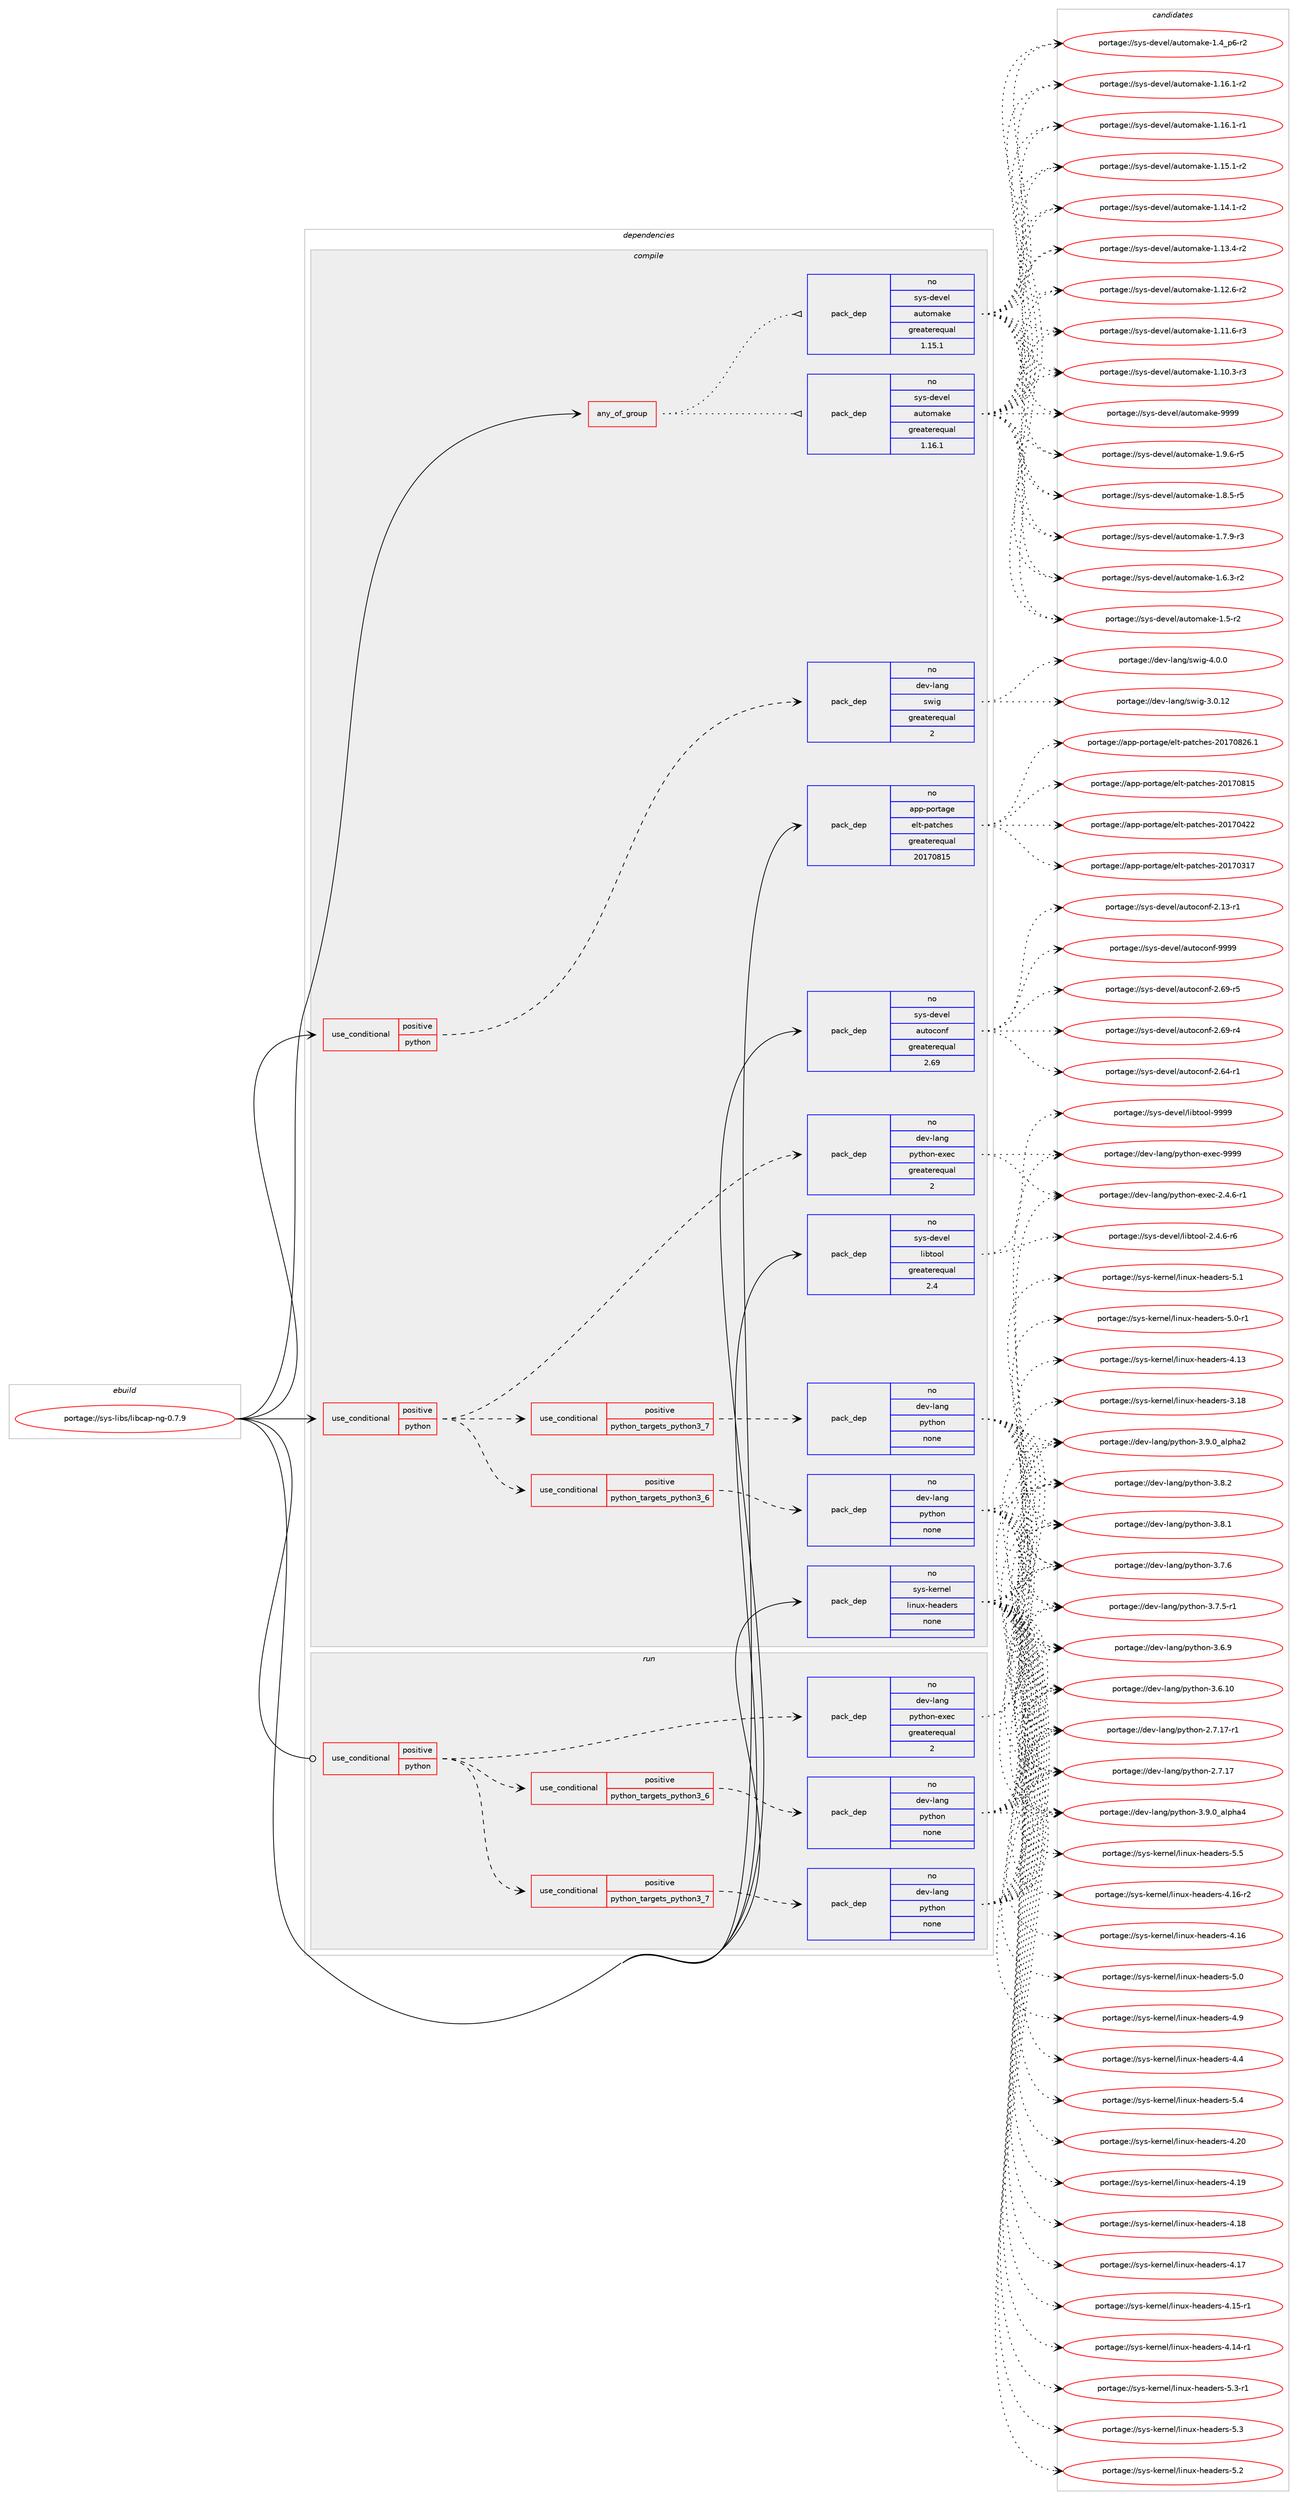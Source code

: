 digraph prolog {

# *************
# Graph options
# *************

newrank=true;
concentrate=true;
compound=true;
graph [rankdir=LR,fontname=Helvetica,fontsize=10,ranksep=1.5];#, ranksep=2.5, nodesep=0.2];
edge  [arrowhead=vee];
node  [fontname=Helvetica,fontsize=10];

# **********
# The ebuild
# **********

subgraph cluster_leftcol {
color=gray;
rank=same;
label=<<i>ebuild</i>>;
id [label="portage://sys-libs/libcap-ng-0.7.9", color=red, width=4, href="../sys-libs/libcap-ng-0.7.9.svg"];
}

# ****************
# The dependencies
# ****************

subgraph cluster_midcol {
color=gray;
label=<<i>dependencies</i>>;
subgraph cluster_compile {
fillcolor="#eeeeee";
style=filled;
label=<<i>compile</i>>;
subgraph any685 {
dependency26729 [label=<<TABLE BORDER="0" CELLBORDER="1" CELLSPACING="0" CELLPADDING="4"><TR><TD CELLPADDING="10">any_of_group</TD></TR></TABLE>>, shape=none, color=red];subgraph pack21420 {
dependency26730 [label=<<TABLE BORDER="0" CELLBORDER="1" CELLSPACING="0" CELLPADDING="4" WIDTH="220"><TR><TD ROWSPAN="6" CELLPADDING="30">pack_dep</TD></TR><TR><TD WIDTH="110">no</TD></TR><TR><TD>sys-devel</TD></TR><TR><TD>automake</TD></TR><TR><TD>greaterequal</TD></TR><TR><TD>1.16.1</TD></TR></TABLE>>, shape=none, color=blue];
}
dependency26729:e -> dependency26730:w [weight=20,style="dotted",arrowhead="oinv"];
subgraph pack21421 {
dependency26731 [label=<<TABLE BORDER="0" CELLBORDER="1" CELLSPACING="0" CELLPADDING="4" WIDTH="220"><TR><TD ROWSPAN="6" CELLPADDING="30">pack_dep</TD></TR><TR><TD WIDTH="110">no</TD></TR><TR><TD>sys-devel</TD></TR><TR><TD>automake</TD></TR><TR><TD>greaterequal</TD></TR><TR><TD>1.15.1</TD></TR></TABLE>>, shape=none, color=blue];
}
dependency26729:e -> dependency26731:w [weight=20,style="dotted",arrowhead="oinv"];
}
id:e -> dependency26729:w [weight=20,style="solid",arrowhead="vee"];
subgraph cond4601 {
dependency26732 [label=<<TABLE BORDER="0" CELLBORDER="1" CELLSPACING="0" CELLPADDING="4"><TR><TD ROWSPAN="3" CELLPADDING="10">use_conditional</TD></TR><TR><TD>positive</TD></TR><TR><TD>python</TD></TR></TABLE>>, shape=none, color=red];
subgraph cond4602 {
dependency26733 [label=<<TABLE BORDER="0" CELLBORDER="1" CELLSPACING="0" CELLPADDING="4"><TR><TD ROWSPAN="3" CELLPADDING="10">use_conditional</TD></TR><TR><TD>positive</TD></TR><TR><TD>python_targets_python3_6</TD></TR></TABLE>>, shape=none, color=red];
subgraph pack21422 {
dependency26734 [label=<<TABLE BORDER="0" CELLBORDER="1" CELLSPACING="0" CELLPADDING="4" WIDTH="220"><TR><TD ROWSPAN="6" CELLPADDING="30">pack_dep</TD></TR><TR><TD WIDTH="110">no</TD></TR><TR><TD>dev-lang</TD></TR><TR><TD>python</TD></TR><TR><TD>none</TD></TR><TR><TD></TD></TR></TABLE>>, shape=none, color=blue];
}
dependency26733:e -> dependency26734:w [weight=20,style="dashed",arrowhead="vee"];
}
dependency26732:e -> dependency26733:w [weight=20,style="dashed",arrowhead="vee"];
subgraph cond4603 {
dependency26735 [label=<<TABLE BORDER="0" CELLBORDER="1" CELLSPACING="0" CELLPADDING="4"><TR><TD ROWSPAN="3" CELLPADDING="10">use_conditional</TD></TR><TR><TD>positive</TD></TR><TR><TD>python_targets_python3_7</TD></TR></TABLE>>, shape=none, color=red];
subgraph pack21423 {
dependency26736 [label=<<TABLE BORDER="0" CELLBORDER="1" CELLSPACING="0" CELLPADDING="4" WIDTH="220"><TR><TD ROWSPAN="6" CELLPADDING="30">pack_dep</TD></TR><TR><TD WIDTH="110">no</TD></TR><TR><TD>dev-lang</TD></TR><TR><TD>python</TD></TR><TR><TD>none</TD></TR><TR><TD></TD></TR></TABLE>>, shape=none, color=blue];
}
dependency26735:e -> dependency26736:w [weight=20,style="dashed",arrowhead="vee"];
}
dependency26732:e -> dependency26735:w [weight=20,style="dashed",arrowhead="vee"];
subgraph pack21424 {
dependency26737 [label=<<TABLE BORDER="0" CELLBORDER="1" CELLSPACING="0" CELLPADDING="4" WIDTH="220"><TR><TD ROWSPAN="6" CELLPADDING="30">pack_dep</TD></TR><TR><TD WIDTH="110">no</TD></TR><TR><TD>dev-lang</TD></TR><TR><TD>python-exec</TD></TR><TR><TD>greaterequal</TD></TR><TR><TD>2</TD></TR></TABLE>>, shape=none, color=blue];
}
dependency26732:e -> dependency26737:w [weight=20,style="dashed",arrowhead="vee"];
}
id:e -> dependency26732:w [weight=20,style="solid",arrowhead="vee"];
subgraph cond4604 {
dependency26738 [label=<<TABLE BORDER="0" CELLBORDER="1" CELLSPACING="0" CELLPADDING="4"><TR><TD ROWSPAN="3" CELLPADDING="10">use_conditional</TD></TR><TR><TD>positive</TD></TR><TR><TD>python</TD></TR></TABLE>>, shape=none, color=red];
subgraph pack21425 {
dependency26739 [label=<<TABLE BORDER="0" CELLBORDER="1" CELLSPACING="0" CELLPADDING="4" WIDTH="220"><TR><TD ROWSPAN="6" CELLPADDING="30">pack_dep</TD></TR><TR><TD WIDTH="110">no</TD></TR><TR><TD>dev-lang</TD></TR><TR><TD>swig</TD></TR><TR><TD>greaterequal</TD></TR><TR><TD>2</TD></TR></TABLE>>, shape=none, color=blue];
}
dependency26738:e -> dependency26739:w [weight=20,style="dashed",arrowhead="vee"];
}
id:e -> dependency26738:w [weight=20,style="solid",arrowhead="vee"];
subgraph pack21426 {
dependency26740 [label=<<TABLE BORDER="0" CELLBORDER="1" CELLSPACING="0" CELLPADDING="4" WIDTH="220"><TR><TD ROWSPAN="6" CELLPADDING="30">pack_dep</TD></TR><TR><TD WIDTH="110">no</TD></TR><TR><TD>app-portage</TD></TR><TR><TD>elt-patches</TD></TR><TR><TD>greaterequal</TD></TR><TR><TD>20170815</TD></TR></TABLE>>, shape=none, color=blue];
}
id:e -> dependency26740:w [weight=20,style="solid",arrowhead="vee"];
subgraph pack21427 {
dependency26741 [label=<<TABLE BORDER="0" CELLBORDER="1" CELLSPACING="0" CELLPADDING="4" WIDTH="220"><TR><TD ROWSPAN="6" CELLPADDING="30">pack_dep</TD></TR><TR><TD WIDTH="110">no</TD></TR><TR><TD>sys-devel</TD></TR><TR><TD>autoconf</TD></TR><TR><TD>greaterequal</TD></TR><TR><TD>2.69</TD></TR></TABLE>>, shape=none, color=blue];
}
id:e -> dependency26741:w [weight=20,style="solid",arrowhead="vee"];
subgraph pack21428 {
dependency26742 [label=<<TABLE BORDER="0" CELLBORDER="1" CELLSPACING="0" CELLPADDING="4" WIDTH="220"><TR><TD ROWSPAN="6" CELLPADDING="30">pack_dep</TD></TR><TR><TD WIDTH="110">no</TD></TR><TR><TD>sys-devel</TD></TR><TR><TD>libtool</TD></TR><TR><TD>greaterequal</TD></TR><TR><TD>2.4</TD></TR></TABLE>>, shape=none, color=blue];
}
id:e -> dependency26742:w [weight=20,style="solid",arrowhead="vee"];
subgraph pack21429 {
dependency26743 [label=<<TABLE BORDER="0" CELLBORDER="1" CELLSPACING="0" CELLPADDING="4" WIDTH="220"><TR><TD ROWSPAN="6" CELLPADDING="30">pack_dep</TD></TR><TR><TD WIDTH="110">no</TD></TR><TR><TD>sys-kernel</TD></TR><TR><TD>linux-headers</TD></TR><TR><TD>none</TD></TR><TR><TD></TD></TR></TABLE>>, shape=none, color=blue];
}
id:e -> dependency26743:w [weight=20,style="solid",arrowhead="vee"];
}
subgraph cluster_compileandrun {
fillcolor="#eeeeee";
style=filled;
label=<<i>compile and run</i>>;
}
subgraph cluster_run {
fillcolor="#eeeeee";
style=filled;
label=<<i>run</i>>;
subgraph cond4605 {
dependency26744 [label=<<TABLE BORDER="0" CELLBORDER="1" CELLSPACING="0" CELLPADDING="4"><TR><TD ROWSPAN="3" CELLPADDING="10">use_conditional</TD></TR><TR><TD>positive</TD></TR><TR><TD>python</TD></TR></TABLE>>, shape=none, color=red];
subgraph cond4606 {
dependency26745 [label=<<TABLE BORDER="0" CELLBORDER="1" CELLSPACING="0" CELLPADDING="4"><TR><TD ROWSPAN="3" CELLPADDING="10">use_conditional</TD></TR><TR><TD>positive</TD></TR><TR><TD>python_targets_python3_6</TD></TR></TABLE>>, shape=none, color=red];
subgraph pack21430 {
dependency26746 [label=<<TABLE BORDER="0" CELLBORDER="1" CELLSPACING="0" CELLPADDING="4" WIDTH="220"><TR><TD ROWSPAN="6" CELLPADDING="30">pack_dep</TD></TR><TR><TD WIDTH="110">no</TD></TR><TR><TD>dev-lang</TD></TR><TR><TD>python</TD></TR><TR><TD>none</TD></TR><TR><TD></TD></TR></TABLE>>, shape=none, color=blue];
}
dependency26745:e -> dependency26746:w [weight=20,style="dashed",arrowhead="vee"];
}
dependency26744:e -> dependency26745:w [weight=20,style="dashed",arrowhead="vee"];
subgraph cond4607 {
dependency26747 [label=<<TABLE BORDER="0" CELLBORDER="1" CELLSPACING="0" CELLPADDING="4"><TR><TD ROWSPAN="3" CELLPADDING="10">use_conditional</TD></TR><TR><TD>positive</TD></TR><TR><TD>python_targets_python3_7</TD></TR></TABLE>>, shape=none, color=red];
subgraph pack21431 {
dependency26748 [label=<<TABLE BORDER="0" CELLBORDER="1" CELLSPACING="0" CELLPADDING="4" WIDTH="220"><TR><TD ROWSPAN="6" CELLPADDING="30">pack_dep</TD></TR><TR><TD WIDTH="110">no</TD></TR><TR><TD>dev-lang</TD></TR><TR><TD>python</TD></TR><TR><TD>none</TD></TR><TR><TD></TD></TR></TABLE>>, shape=none, color=blue];
}
dependency26747:e -> dependency26748:w [weight=20,style="dashed",arrowhead="vee"];
}
dependency26744:e -> dependency26747:w [weight=20,style="dashed",arrowhead="vee"];
subgraph pack21432 {
dependency26749 [label=<<TABLE BORDER="0" CELLBORDER="1" CELLSPACING="0" CELLPADDING="4" WIDTH="220"><TR><TD ROWSPAN="6" CELLPADDING="30">pack_dep</TD></TR><TR><TD WIDTH="110">no</TD></TR><TR><TD>dev-lang</TD></TR><TR><TD>python-exec</TD></TR><TR><TD>greaterequal</TD></TR><TR><TD>2</TD></TR></TABLE>>, shape=none, color=blue];
}
dependency26744:e -> dependency26749:w [weight=20,style="dashed",arrowhead="vee"];
}
id:e -> dependency26744:w [weight=20,style="solid",arrowhead="odot"];
}
}

# **************
# The candidates
# **************

subgraph cluster_choices {
rank=same;
color=gray;
label=<<i>candidates</i>>;

subgraph choice21420 {
color=black;
nodesep=1;
choice115121115451001011181011084797117116111109971071014557575757 [label="portage://sys-devel/automake-9999", color=red, width=4,href="../sys-devel/automake-9999.svg"];
choice115121115451001011181011084797117116111109971071014549465746544511453 [label="portage://sys-devel/automake-1.9.6-r5", color=red, width=4,href="../sys-devel/automake-1.9.6-r5.svg"];
choice115121115451001011181011084797117116111109971071014549465646534511453 [label="portage://sys-devel/automake-1.8.5-r5", color=red, width=4,href="../sys-devel/automake-1.8.5-r5.svg"];
choice115121115451001011181011084797117116111109971071014549465546574511451 [label="portage://sys-devel/automake-1.7.9-r3", color=red, width=4,href="../sys-devel/automake-1.7.9-r3.svg"];
choice115121115451001011181011084797117116111109971071014549465446514511450 [label="portage://sys-devel/automake-1.6.3-r2", color=red, width=4,href="../sys-devel/automake-1.6.3-r2.svg"];
choice11512111545100101118101108479711711611110997107101454946534511450 [label="portage://sys-devel/automake-1.5-r2", color=red, width=4,href="../sys-devel/automake-1.5-r2.svg"];
choice115121115451001011181011084797117116111109971071014549465295112544511450 [label="portage://sys-devel/automake-1.4_p6-r2", color=red, width=4,href="../sys-devel/automake-1.4_p6-r2.svg"];
choice11512111545100101118101108479711711611110997107101454946495446494511450 [label="portage://sys-devel/automake-1.16.1-r2", color=red, width=4,href="../sys-devel/automake-1.16.1-r2.svg"];
choice11512111545100101118101108479711711611110997107101454946495446494511449 [label="portage://sys-devel/automake-1.16.1-r1", color=red, width=4,href="../sys-devel/automake-1.16.1-r1.svg"];
choice11512111545100101118101108479711711611110997107101454946495346494511450 [label="portage://sys-devel/automake-1.15.1-r2", color=red, width=4,href="../sys-devel/automake-1.15.1-r2.svg"];
choice11512111545100101118101108479711711611110997107101454946495246494511450 [label="portage://sys-devel/automake-1.14.1-r2", color=red, width=4,href="../sys-devel/automake-1.14.1-r2.svg"];
choice11512111545100101118101108479711711611110997107101454946495146524511450 [label="portage://sys-devel/automake-1.13.4-r2", color=red, width=4,href="../sys-devel/automake-1.13.4-r2.svg"];
choice11512111545100101118101108479711711611110997107101454946495046544511450 [label="portage://sys-devel/automake-1.12.6-r2", color=red, width=4,href="../sys-devel/automake-1.12.6-r2.svg"];
choice11512111545100101118101108479711711611110997107101454946494946544511451 [label="portage://sys-devel/automake-1.11.6-r3", color=red, width=4,href="../sys-devel/automake-1.11.6-r3.svg"];
choice11512111545100101118101108479711711611110997107101454946494846514511451 [label="portage://sys-devel/automake-1.10.3-r3", color=red, width=4,href="../sys-devel/automake-1.10.3-r3.svg"];
dependency26730:e -> choice115121115451001011181011084797117116111109971071014557575757:w [style=dotted,weight="100"];
dependency26730:e -> choice115121115451001011181011084797117116111109971071014549465746544511453:w [style=dotted,weight="100"];
dependency26730:e -> choice115121115451001011181011084797117116111109971071014549465646534511453:w [style=dotted,weight="100"];
dependency26730:e -> choice115121115451001011181011084797117116111109971071014549465546574511451:w [style=dotted,weight="100"];
dependency26730:e -> choice115121115451001011181011084797117116111109971071014549465446514511450:w [style=dotted,weight="100"];
dependency26730:e -> choice11512111545100101118101108479711711611110997107101454946534511450:w [style=dotted,weight="100"];
dependency26730:e -> choice115121115451001011181011084797117116111109971071014549465295112544511450:w [style=dotted,weight="100"];
dependency26730:e -> choice11512111545100101118101108479711711611110997107101454946495446494511450:w [style=dotted,weight="100"];
dependency26730:e -> choice11512111545100101118101108479711711611110997107101454946495446494511449:w [style=dotted,weight="100"];
dependency26730:e -> choice11512111545100101118101108479711711611110997107101454946495346494511450:w [style=dotted,weight="100"];
dependency26730:e -> choice11512111545100101118101108479711711611110997107101454946495246494511450:w [style=dotted,weight="100"];
dependency26730:e -> choice11512111545100101118101108479711711611110997107101454946495146524511450:w [style=dotted,weight="100"];
dependency26730:e -> choice11512111545100101118101108479711711611110997107101454946495046544511450:w [style=dotted,weight="100"];
dependency26730:e -> choice11512111545100101118101108479711711611110997107101454946494946544511451:w [style=dotted,weight="100"];
dependency26730:e -> choice11512111545100101118101108479711711611110997107101454946494846514511451:w [style=dotted,weight="100"];
}
subgraph choice21421 {
color=black;
nodesep=1;
choice115121115451001011181011084797117116111109971071014557575757 [label="portage://sys-devel/automake-9999", color=red, width=4,href="../sys-devel/automake-9999.svg"];
choice115121115451001011181011084797117116111109971071014549465746544511453 [label="portage://sys-devel/automake-1.9.6-r5", color=red, width=4,href="../sys-devel/automake-1.9.6-r5.svg"];
choice115121115451001011181011084797117116111109971071014549465646534511453 [label="portage://sys-devel/automake-1.8.5-r5", color=red, width=4,href="../sys-devel/automake-1.8.5-r5.svg"];
choice115121115451001011181011084797117116111109971071014549465546574511451 [label="portage://sys-devel/automake-1.7.9-r3", color=red, width=4,href="../sys-devel/automake-1.7.9-r3.svg"];
choice115121115451001011181011084797117116111109971071014549465446514511450 [label="portage://sys-devel/automake-1.6.3-r2", color=red, width=4,href="../sys-devel/automake-1.6.3-r2.svg"];
choice11512111545100101118101108479711711611110997107101454946534511450 [label="portage://sys-devel/automake-1.5-r2", color=red, width=4,href="../sys-devel/automake-1.5-r2.svg"];
choice115121115451001011181011084797117116111109971071014549465295112544511450 [label="portage://sys-devel/automake-1.4_p6-r2", color=red, width=4,href="../sys-devel/automake-1.4_p6-r2.svg"];
choice11512111545100101118101108479711711611110997107101454946495446494511450 [label="portage://sys-devel/automake-1.16.1-r2", color=red, width=4,href="../sys-devel/automake-1.16.1-r2.svg"];
choice11512111545100101118101108479711711611110997107101454946495446494511449 [label="portage://sys-devel/automake-1.16.1-r1", color=red, width=4,href="../sys-devel/automake-1.16.1-r1.svg"];
choice11512111545100101118101108479711711611110997107101454946495346494511450 [label="portage://sys-devel/automake-1.15.1-r2", color=red, width=4,href="../sys-devel/automake-1.15.1-r2.svg"];
choice11512111545100101118101108479711711611110997107101454946495246494511450 [label="portage://sys-devel/automake-1.14.1-r2", color=red, width=4,href="../sys-devel/automake-1.14.1-r2.svg"];
choice11512111545100101118101108479711711611110997107101454946495146524511450 [label="portage://sys-devel/automake-1.13.4-r2", color=red, width=4,href="../sys-devel/automake-1.13.4-r2.svg"];
choice11512111545100101118101108479711711611110997107101454946495046544511450 [label="portage://sys-devel/automake-1.12.6-r2", color=red, width=4,href="../sys-devel/automake-1.12.6-r2.svg"];
choice11512111545100101118101108479711711611110997107101454946494946544511451 [label="portage://sys-devel/automake-1.11.6-r3", color=red, width=4,href="../sys-devel/automake-1.11.6-r3.svg"];
choice11512111545100101118101108479711711611110997107101454946494846514511451 [label="portage://sys-devel/automake-1.10.3-r3", color=red, width=4,href="../sys-devel/automake-1.10.3-r3.svg"];
dependency26731:e -> choice115121115451001011181011084797117116111109971071014557575757:w [style=dotted,weight="100"];
dependency26731:e -> choice115121115451001011181011084797117116111109971071014549465746544511453:w [style=dotted,weight="100"];
dependency26731:e -> choice115121115451001011181011084797117116111109971071014549465646534511453:w [style=dotted,weight="100"];
dependency26731:e -> choice115121115451001011181011084797117116111109971071014549465546574511451:w [style=dotted,weight="100"];
dependency26731:e -> choice115121115451001011181011084797117116111109971071014549465446514511450:w [style=dotted,weight="100"];
dependency26731:e -> choice11512111545100101118101108479711711611110997107101454946534511450:w [style=dotted,weight="100"];
dependency26731:e -> choice115121115451001011181011084797117116111109971071014549465295112544511450:w [style=dotted,weight="100"];
dependency26731:e -> choice11512111545100101118101108479711711611110997107101454946495446494511450:w [style=dotted,weight="100"];
dependency26731:e -> choice11512111545100101118101108479711711611110997107101454946495446494511449:w [style=dotted,weight="100"];
dependency26731:e -> choice11512111545100101118101108479711711611110997107101454946495346494511450:w [style=dotted,weight="100"];
dependency26731:e -> choice11512111545100101118101108479711711611110997107101454946495246494511450:w [style=dotted,weight="100"];
dependency26731:e -> choice11512111545100101118101108479711711611110997107101454946495146524511450:w [style=dotted,weight="100"];
dependency26731:e -> choice11512111545100101118101108479711711611110997107101454946495046544511450:w [style=dotted,weight="100"];
dependency26731:e -> choice11512111545100101118101108479711711611110997107101454946494946544511451:w [style=dotted,weight="100"];
dependency26731:e -> choice11512111545100101118101108479711711611110997107101454946494846514511451:w [style=dotted,weight="100"];
}
subgraph choice21422 {
color=black;
nodesep=1;
choice10010111845108971101034711212111610411111045514657464895971081121049752 [label="portage://dev-lang/python-3.9.0_alpha4", color=red, width=4,href="../dev-lang/python-3.9.0_alpha4.svg"];
choice10010111845108971101034711212111610411111045514657464895971081121049750 [label="portage://dev-lang/python-3.9.0_alpha2", color=red, width=4,href="../dev-lang/python-3.9.0_alpha2.svg"];
choice100101118451089711010347112121116104111110455146564650 [label="portage://dev-lang/python-3.8.2", color=red, width=4,href="../dev-lang/python-3.8.2.svg"];
choice100101118451089711010347112121116104111110455146564649 [label="portage://dev-lang/python-3.8.1", color=red, width=4,href="../dev-lang/python-3.8.1.svg"];
choice100101118451089711010347112121116104111110455146554654 [label="portage://dev-lang/python-3.7.6", color=red, width=4,href="../dev-lang/python-3.7.6.svg"];
choice1001011184510897110103471121211161041111104551465546534511449 [label="portage://dev-lang/python-3.7.5-r1", color=red, width=4,href="../dev-lang/python-3.7.5-r1.svg"];
choice100101118451089711010347112121116104111110455146544657 [label="portage://dev-lang/python-3.6.9", color=red, width=4,href="../dev-lang/python-3.6.9.svg"];
choice10010111845108971101034711212111610411111045514654464948 [label="portage://dev-lang/python-3.6.10", color=red, width=4,href="../dev-lang/python-3.6.10.svg"];
choice100101118451089711010347112121116104111110455046554649554511449 [label="portage://dev-lang/python-2.7.17-r1", color=red, width=4,href="../dev-lang/python-2.7.17-r1.svg"];
choice10010111845108971101034711212111610411111045504655464955 [label="portage://dev-lang/python-2.7.17", color=red, width=4,href="../dev-lang/python-2.7.17.svg"];
dependency26734:e -> choice10010111845108971101034711212111610411111045514657464895971081121049752:w [style=dotted,weight="100"];
dependency26734:e -> choice10010111845108971101034711212111610411111045514657464895971081121049750:w [style=dotted,weight="100"];
dependency26734:e -> choice100101118451089711010347112121116104111110455146564650:w [style=dotted,weight="100"];
dependency26734:e -> choice100101118451089711010347112121116104111110455146564649:w [style=dotted,weight="100"];
dependency26734:e -> choice100101118451089711010347112121116104111110455146554654:w [style=dotted,weight="100"];
dependency26734:e -> choice1001011184510897110103471121211161041111104551465546534511449:w [style=dotted,weight="100"];
dependency26734:e -> choice100101118451089711010347112121116104111110455146544657:w [style=dotted,weight="100"];
dependency26734:e -> choice10010111845108971101034711212111610411111045514654464948:w [style=dotted,weight="100"];
dependency26734:e -> choice100101118451089711010347112121116104111110455046554649554511449:w [style=dotted,weight="100"];
dependency26734:e -> choice10010111845108971101034711212111610411111045504655464955:w [style=dotted,weight="100"];
}
subgraph choice21423 {
color=black;
nodesep=1;
choice10010111845108971101034711212111610411111045514657464895971081121049752 [label="portage://dev-lang/python-3.9.0_alpha4", color=red, width=4,href="../dev-lang/python-3.9.0_alpha4.svg"];
choice10010111845108971101034711212111610411111045514657464895971081121049750 [label="portage://dev-lang/python-3.9.0_alpha2", color=red, width=4,href="../dev-lang/python-3.9.0_alpha2.svg"];
choice100101118451089711010347112121116104111110455146564650 [label="portage://dev-lang/python-3.8.2", color=red, width=4,href="../dev-lang/python-3.8.2.svg"];
choice100101118451089711010347112121116104111110455146564649 [label="portage://dev-lang/python-3.8.1", color=red, width=4,href="../dev-lang/python-3.8.1.svg"];
choice100101118451089711010347112121116104111110455146554654 [label="portage://dev-lang/python-3.7.6", color=red, width=4,href="../dev-lang/python-3.7.6.svg"];
choice1001011184510897110103471121211161041111104551465546534511449 [label="portage://dev-lang/python-3.7.5-r1", color=red, width=4,href="../dev-lang/python-3.7.5-r1.svg"];
choice100101118451089711010347112121116104111110455146544657 [label="portage://dev-lang/python-3.6.9", color=red, width=4,href="../dev-lang/python-3.6.9.svg"];
choice10010111845108971101034711212111610411111045514654464948 [label="portage://dev-lang/python-3.6.10", color=red, width=4,href="../dev-lang/python-3.6.10.svg"];
choice100101118451089711010347112121116104111110455046554649554511449 [label="portage://dev-lang/python-2.7.17-r1", color=red, width=4,href="../dev-lang/python-2.7.17-r1.svg"];
choice10010111845108971101034711212111610411111045504655464955 [label="portage://dev-lang/python-2.7.17", color=red, width=4,href="../dev-lang/python-2.7.17.svg"];
dependency26736:e -> choice10010111845108971101034711212111610411111045514657464895971081121049752:w [style=dotted,weight="100"];
dependency26736:e -> choice10010111845108971101034711212111610411111045514657464895971081121049750:w [style=dotted,weight="100"];
dependency26736:e -> choice100101118451089711010347112121116104111110455146564650:w [style=dotted,weight="100"];
dependency26736:e -> choice100101118451089711010347112121116104111110455146564649:w [style=dotted,weight="100"];
dependency26736:e -> choice100101118451089711010347112121116104111110455146554654:w [style=dotted,weight="100"];
dependency26736:e -> choice1001011184510897110103471121211161041111104551465546534511449:w [style=dotted,weight="100"];
dependency26736:e -> choice100101118451089711010347112121116104111110455146544657:w [style=dotted,weight="100"];
dependency26736:e -> choice10010111845108971101034711212111610411111045514654464948:w [style=dotted,weight="100"];
dependency26736:e -> choice100101118451089711010347112121116104111110455046554649554511449:w [style=dotted,weight="100"];
dependency26736:e -> choice10010111845108971101034711212111610411111045504655464955:w [style=dotted,weight="100"];
}
subgraph choice21424 {
color=black;
nodesep=1;
choice10010111845108971101034711212111610411111045101120101994557575757 [label="portage://dev-lang/python-exec-9999", color=red, width=4,href="../dev-lang/python-exec-9999.svg"];
choice10010111845108971101034711212111610411111045101120101994550465246544511449 [label="portage://dev-lang/python-exec-2.4.6-r1", color=red, width=4,href="../dev-lang/python-exec-2.4.6-r1.svg"];
dependency26737:e -> choice10010111845108971101034711212111610411111045101120101994557575757:w [style=dotted,weight="100"];
dependency26737:e -> choice10010111845108971101034711212111610411111045101120101994550465246544511449:w [style=dotted,weight="100"];
}
subgraph choice21425 {
color=black;
nodesep=1;
choice100101118451089711010347115119105103455246484648 [label="portage://dev-lang/swig-4.0.0", color=red, width=4,href="../dev-lang/swig-4.0.0.svg"];
choice10010111845108971101034711511910510345514648464950 [label="portage://dev-lang/swig-3.0.12", color=red, width=4,href="../dev-lang/swig-3.0.12.svg"];
dependency26739:e -> choice100101118451089711010347115119105103455246484648:w [style=dotted,weight="100"];
dependency26739:e -> choice10010111845108971101034711511910510345514648464950:w [style=dotted,weight="100"];
}
subgraph choice21426 {
color=black;
nodesep=1;
choice971121124511211111411697103101471011081164511297116991041011154550484955485650544649 [label="portage://app-portage/elt-patches-20170826.1", color=red, width=4,href="../app-portage/elt-patches-20170826.1.svg"];
choice97112112451121111141169710310147101108116451129711699104101115455048495548564953 [label="portage://app-portage/elt-patches-20170815", color=red, width=4,href="../app-portage/elt-patches-20170815.svg"];
choice97112112451121111141169710310147101108116451129711699104101115455048495548525050 [label="portage://app-portage/elt-patches-20170422", color=red, width=4,href="../app-portage/elt-patches-20170422.svg"];
choice97112112451121111141169710310147101108116451129711699104101115455048495548514955 [label="portage://app-portage/elt-patches-20170317", color=red, width=4,href="../app-portage/elt-patches-20170317.svg"];
dependency26740:e -> choice971121124511211111411697103101471011081164511297116991041011154550484955485650544649:w [style=dotted,weight="100"];
dependency26740:e -> choice97112112451121111141169710310147101108116451129711699104101115455048495548564953:w [style=dotted,weight="100"];
dependency26740:e -> choice97112112451121111141169710310147101108116451129711699104101115455048495548525050:w [style=dotted,weight="100"];
dependency26740:e -> choice97112112451121111141169710310147101108116451129711699104101115455048495548514955:w [style=dotted,weight="100"];
}
subgraph choice21427 {
color=black;
nodesep=1;
choice115121115451001011181011084797117116111991111101024557575757 [label="portage://sys-devel/autoconf-9999", color=red, width=4,href="../sys-devel/autoconf-9999.svg"];
choice1151211154510010111810110847971171161119911111010245504654574511453 [label="portage://sys-devel/autoconf-2.69-r5", color=red, width=4,href="../sys-devel/autoconf-2.69-r5.svg"];
choice1151211154510010111810110847971171161119911111010245504654574511452 [label="portage://sys-devel/autoconf-2.69-r4", color=red, width=4,href="../sys-devel/autoconf-2.69-r4.svg"];
choice1151211154510010111810110847971171161119911111010245504654524511449 [label="portage://sys-devel/autoconf-2.64-r1", color=red, width=4,href="../sys-devel/autoconf-2.64-r1.svg"];
choice1151211154510010111810110847971171161119911111010245504649514511449 [label="portage://sys-devel/autoconf-2.13-r1", color=red, width=4,href="../sys-devel/autoconf-2.13-r1.svg"];
dependency26741:e -> choice115121115451001011181011084797117116111991111101024557575757:w [style=dotted,weight="100"];
dependency26741:e -> choice1151211154510010111810110847971171161119911111010245504654574511453:w [style=dotted,weight="100"];
dependency26741:e -> choice1151211154510010111810110847971171161119911111010245504654574511452:w [style=dotted,weight="100"];
dependency26741:e -> choice1151211154510010111810110847971171161119911111010245504654524511449:w [style=dotted,weight="100"];
dependency26741:e -> choice1151211154510010111810110847971171161119911111010245504649514511449:w [style=dotted,weight="100"];
}
subgraph choice21428 {
color=black;
nodesep=1;
choice1151211154510010111810110847108105981161111111084557575757 [label="portage://sys-devel/libtool-9999", color=red, width=4,href="../sys-devel/libtool-9999.svg"];
choice1151211154510010111810110847108105981161111111084550465246544511454 [label="portage://sys-devel/libtool-2.4.6-r6", color=red, width=4,href="../sys-devel/libtool-2.4.6-r6.svg"];
dependency26742:e -> choice1151211154510010111810110847108105981161111111084557575757:w [style=dotted,weight="100"];
dependency26742:e -> choice1151211154510010111810110847108105981161111111084550465246544511454:w [style=dotted,weight="100"];
}
subgraph choice21429 {
color=black;
nodesep=1;
choice1151211154510710111411010110847108105110117120451041019710010111411545534653 [label="portage://sys-kernel/linux-headers-5.5", color=red, width=4,href="../sys-kernel/linux-headers-5.5.svg"];
choice1151211154510710111411010110847108105110117120451041019710010111411545534652 [label="portage://sys-kernel/linux-headers-5.4", color=red, width=4,href="../sys-kernel/linux-headers-5.4.svg"];
choice11512111545107101114110101108471081051101171204510410197100101114115455346514511449 [label="portage://sys-kernel/linux-headers-5.3-r1", color=red, width=4,href="../sys-kernel/linux-headers-5.3-r1.svg"];
choice1151211154510710111411010110847108105110117120451041019710010111411545534651 [label="portage://sys-kernel/linux-headers-5.3", color=red, width=4,href="../sys-kernel/linux-headers-5.3.svg"];
choice1151211154510710111411010110847108105110117120451041019710010111411545534650 [label="portage://sys-kernel/linux-headers-5.2", color=red, width=4,href="../sys-kernel/linux-headers-5.2.svg"];
choice1151211154510710111411010110847108105110117120451041019710010111411545534649 [label="portage://sys-kernel/linux-headers-5.1", color=red, width=4,href="../sys-kernel/linux-headers-5.1.svg"];
choice11512111545107101114110101108471081051101171204510410197100101114115455346484511449 [label="portage://sys-kernel/linux-headers-5.0-r1", color=red, width=4,href="../sys-kernel/linux-headers-5.0-r1.svg"];
choice1151211154510710111411010110847108105110117120451041019710010111411545534648 [label="portage://sys-kernel/linux-headers-5.0", color=red, width=4,href="../sys-kernel/linux-headers-5.0.svg"];
choice1151211154510710111411010110847108105110117120451041019710010111411545524657 [label="portage://sys-kernel/linux-headers-4.9", color=red, width=4,href="../sys-kernel/linux-headers-4.9.svg"];
choice1151211154510710111411010110847108105110117120451041019710010111411545524652 [label="portage://sys-kernel/linux-headers-4.4", color=red, width=4,href="../sys-kernel/linux-headers-4.4.svg"];
choice115121115451071011141101011084710810511011712045104101971001011141154552465048 [label="portage://sys-kernel/linux-headers-4.20", color=red, width=4,href="../sys-kernel/linux-headers-4.20.svg"];
choice115121115451071011141101011084710810511011712045104101971001011141154552464957 [label="portage://sys-kernel/linux-headers-4.19", color=red, width=4,href="../sys-kernel/linux-headers-4.19.svg"];
choice115121115451071011141101011084710810511011712045104101971001011141154552464956 [label="portage://sys-kernel/linux-headers-4.18", color=red, width=4,href="../sys-kernel/linux-headers-4.18.svg"];
choice115121115451071011141101011084710810511011712045104101971001011141154552464955 [label="portage://sys-kernel/linux-headers-4.17", color=red, width=4,href="../sys-kernel/linux-headers-4.17.svg"];
choice1151211154510710111411010110847108105110117120451041019710010111411545524649544511450 [label="portage://sys-kernel/linux-headers-4.16-r2", color=red, width=4,href="../sys-kernel/linux-headers-4.16-r2.svg"];
choice115121115451071011141101011084710810511011712045104101971001011141154552464954 [label="portage://sys-kernel/linux-headers-4.16", color=red, width=4,href="../sys-kernel/linux-headers-4.16.svg"];
choice1151211154510710111411010110847108105110117120451041019710010111411545524649534511449 [label="portage://sys-kernel/linux-headers-4.15-r1", color=red, width=4,href="../sys-kernel/linux-headers-4.15-r1.svg"];
choice1151211154510710111411010110847108105110117120451041019710010111411545524649524511449 [label="portage://sys-kernel/linux-headers-4.14-r1", color=red, width=4,href="../sys-kernel/linux-headers-4.14-r1.svg"];
choice115121115451071011141101011084710810511011712045104101971001011141154552464951 [label="portage://sys-kernel/linux-headers-4.13", color=red, width=4,href="../sys-kernel/linux-headers-4.13.svg"];
choice115121115451071011141101011084710810511011712045104101971001011141154551464956 [label="portage://sys-kernel/linux-headers-3.18", color=red, width=4,href="../sys-kernel/linux-headers-3.18.svg"];
dependency26743:e -> choice1151211154510710111411010110847108105110117120451041019710010111411545534653:w [style=dotted,weight="100"];
dependency26743:e -> choice1151211154510710111411010110847108105110117120451041019710010111411545534652:w [style=dotted,weight="100"];
dependency26743:e -> choice11512111545107101114110101108471081051101171204510410197100101114115455346514511449:w [style=dotted,weight="100"];
dependency26743:e -> choice1151211154510710111411010110847108105110117120451041019710010111411545534651:w [style=dotted,weight="100"];
dependency26743:e -> choice1151211154510710111411010110847108105110117120451041019710010111411545534650:w [style=dotted,weight="100"];
dependency26743:e -> choice1151211154510710111411010110847108105110117120451041019710010111411545534649:w [style=dotted,weight="100"];
dependency26743:e -> choice11512111545107101114110101108471081051101171204510410197100101114115455346484511449:w [style=dotted,weight="100"];
dependency26743:e -> choice1151211154510710111411010110847108105110117120451041019710010111411545534648:w [style=dotted,weight="100"];
dependency26743:e -> choice1151211154510710111411010110847108105110117120451041019710010111411545524657:w [style=dotted,weight="100"];
dependency26743:e -> choice1151211154510710111411010110847108105110117120451041019710010111411545524652:w [style=dotted,weight="100"];
dependency26743:e -> choice115121115451071011141101011084710810511011712045104101971001011141154552465048:w [style=dotted,weight="100"];
dependency26743:e -> choice115121115451071011141101011084710810511011712045104101971001011141154552464957:w [style=dotted,weight="100"];
dependency26743:e -> choice115121115451071011141101011084710810511011712045104101971001011141154552464956:w [style=dotted,weight="100"];
dependency26743:e -> choice115121115451071011141101011084710810511011712045104101971001011141154552464955:w [style=dotted,weight="100"];
dependency26743:e -> choice1151211154510710111411010110847108105110117120451041019710010111411545524649544511450:w [style=dotted,weight="100"];
dependency26743:e -> choice115121115451071011141101011084710810511011712045104101971001011141154552464954:w [style=dotted,weight="100"];
dependency26743:e -> choice1151211154510710111411010110847108105110117120451041019710010111411545524649534511449:w [style=dotted,weight="100"];
dependency26743:e -> choice1151211154510710111411010110847108105110117120451041019710010111411545524649524511449:w [style=dotted,weight="100"];
dependency26743:e -> choice115121115451071011141101011084710810511011712045104101971001011141154552464951:w [style=dotted,weight="100"];
dependency26743:e -> choice115121115451071011141101011084710810511011712045104101971001011141154551464956:w [style=dotted,weight="100"];
}
subgraph choice21430 {
color=black;
nodesep=1;
choice10010111845108971101034711212111610411111045514657464895971081121049752 [label="portage://dev-lang/python-3.9.0_alpha4", color=red, width=4,href="../dev-lang/python-3.9.0_alpha4.svg"];
choice10010111845108971101034711212111610411111045514657464895971081121049750 [label="portage://dev-lang/python-3.9.0_alpha2", color=red, width=4,href="../dev-lang/python-3.9.0_alpha2.svg"];
choice100101118451089711010347112121116104111110455146564650 [label="portage://dev-lang/python-3.8.2", color=red, width=4,href="../dev-lang/python-3.8.2.svg"];
choice100101118451089711010347112121116104111110455146564649 [label="portage://dev-lang/python-3.8.1", color=red, width=4,href="../dev-lang/python-3.8.1.svg"];
choice100101118451089711010347112121116104111110455146554654 [label="portage://dev-lang/python-3.7.6", color=red, width=4,href="../dev-lang/python-3.7.6.svg"];
choice1001011184510897110103471121211161041111104551465546534511449 [label="portage://dev-lang/python-3.7.5-r1", color=red, width=4,href="../dev-lang/python-3.7.5-r1.svg"];
choice100101118451089711010347112121116104111110455146544657 [label="portage://dev-lang/python-3.6.9", color=red, width=4,href="../dev-lang/python-3.6.9.svg"];
choice10010111845108971101034711212111610411111045514654464948 [label="portage://dev-lang/python-3.6.10", color=red, width=4,href="../dev-lang/python-3.6.10.svg"];
choice100101118451089711010347112121116104111110455046554649554511449 [label="portage://dev-lang/python-2.7.17-r1", color=red, width=4,href="../dev-lang/python-2.7.17-r1.svg"];
choice10010111845108971101034711212111610411111045504655464955 [label="portage://dev-lang/python-2.7.17", color=red, width=4,href="../dev-lang/python-2.7.17.svg"];
dependency26746:e -> choice10010111845108971101034711212111610411111045514657464895971081121049752:w [style=dotted,weight="100"];
dependency26746:e -> choice10010111845108971101034711212111610411111045514657464895971081121049750:w [style=dotted,weight="100"];
dependency26746:e -> choice100101118451089711010347112121116104111110455146564650:w [style=dotted,weight="100"];
dependency26746:e -> choice100101118451089711010347112121116104111110455146564649:w [style=dotted,weight="100"];
dependency26746:e -> choice100101118451089711010347112121116104111110455146554654:w [style=dotted,weight="100"];
dependency26746:e -> choice1001011184510897110103471121211161041111104551465546534511449:w [style=dotted,weight="100"];
dependency26746:e -> choice100101118451089711010347112121116104111110455146544657:w [style=dotted,weight="100"];
dependency26746:e -> choice10010111845108971101034711212111610411111045514654464948:w [style=dotted,weight="100"];
dependency26746:e -> choice100101118451089711010347112121116104111110455046554649554511449:w [style=dotted,weight="100"];
dependency26746:e -> choice10010111845108971101034711212111610411111045504655464955:w [style=dotted,weight="100"];
}
subgraph choice21431 {
color=black;
nodesep=1;
choice10010111845108971101034711212111610411111045514657464895971081121049752 [label="portage://dev-lang/python-3.9.0_alpha4", color=red, width=4,href="../dev-lang/python-3.9.0_alpha4.svg"];
choice10010111845108971101034711212111610411111045514657464895971081121049750 [label="portage://dev-lang/python-3.9.0_alpha2", color=red, width=4,href="../dev-lang/python-3.9.0_alpha2.svg"];
choice100101118451089711010347112121116104111110455146564650 [label="portage://dev-lang/python-3.8.2", color=red, width=4,href="../dev-lang/python-3.8.2.svg"];
choice100101118451089711010347112121116104111110455146564649 [label="portage://dev-lang/python-3.8.1", color=red, width=4,href="../dev-lang/python-3.8.1.svg"];
choice100101118451089711010347112121116104111110455146554654 [label="portage://dev-lang/python-3.7.6", color=red, width=4,href="../dev-lang/python-3.7.6.svg"];
choice1001011184510897110103471121211161041111104551465546534511449 [label="portage://dev-lang/python-3.7.5-r1", color=red, width=4,href="../dev-lang/python-3.7.5-r1.svg"];
choice100101118451089711010347112121116104111110455146544657 [label="portage://dev-lang/python-3.6.9", color=red, width=4,href="../dev-lang/python-3.6.9.svg"];
choice10010111845108971101034711212111610411111045514654464948 [label="portage://dev-lang/python-3.6.10", color=red, width=4,href="../dev-lang/python-3.6.10.svg"];
choice100101118451089711010347112121116104111110455046554649554511449 [label="portage://dev-lang/python-2.7.17-r1", color=red, width=4,href="../dev-lang/python-2.7.17-r1.svg"];
choice10010111845108971101034711212111610411111045504655464955 [label="portage://dev-lang/python-2.7.17", color=red, width=4,href="../dev-lang/python-2.7.17.svg"];
dependency26748:e -> choice10010111845108971101034711212111610411111045514657464895971081121049752:w [style=dotted,weight="100"];
dependency26748:e -> choice10010111845108971101034711212111610411111045514657464895971081121049750:w [style=dotted,weight="100"];
dependency26748:e -> choice100101118451089711010347112121116104111110455146564650:w [style=dotted,weight="100"];
dependency26748:e -> choice100101118451089711010347112121116104111110455146564649:w [style=dotted,weight="100"];
dependency26748:e -> choice100101118451089711010347112121116104111110455146554654:w [style=dotted,weight="100"];
dependency26748:e -> choice1001011184510897110103471121211161041111104551465546534511449:w [style=dotted,weight="100"];
dependency26748:e -> choice100101118451089711010347112121116104111110455146544657:w [style=dotted,weight="100"];
dependency26748:e -> choice10010111845108971101034711212111610411111045514654464948:w [style=dotted,weight="100"];
dependency26748:e -> choice100101118451089711010347112121116104111110455046554649554511449:w [style=dotted,weight="100"];
dependency26748:e -> choice10010111845108971101034711212111610411111045504655464955:w [style=dotted,weight="100"];
}
subgraph choice21432 {
color=black;
nodesep=1;
choice10010111845108971101034711212111610411111045101120101994557575757 [label="portage://dev-lang/python-exec-9999", color=red, width=4,href="../dev-lang/python-exec-9999.svg"];
choice10010111845108971101034711212111610411111045101120101994550465246544511449 [label="portage://dev-lang/python-exec-2.4.6-r1", color=red, width=4,href="../dev-lang/python-exec-2.4.6-r1.svg"];
dependency26749:e -> choice10010111845108971101034711212111610411111045101120101994557575757:w [style=dotted,weight="100"];
dependency26749:e -> choice10010111845108971101034711212111610411111045101120101994550465246544511449:w [style=dotted,weight="100"];
}
}

}
